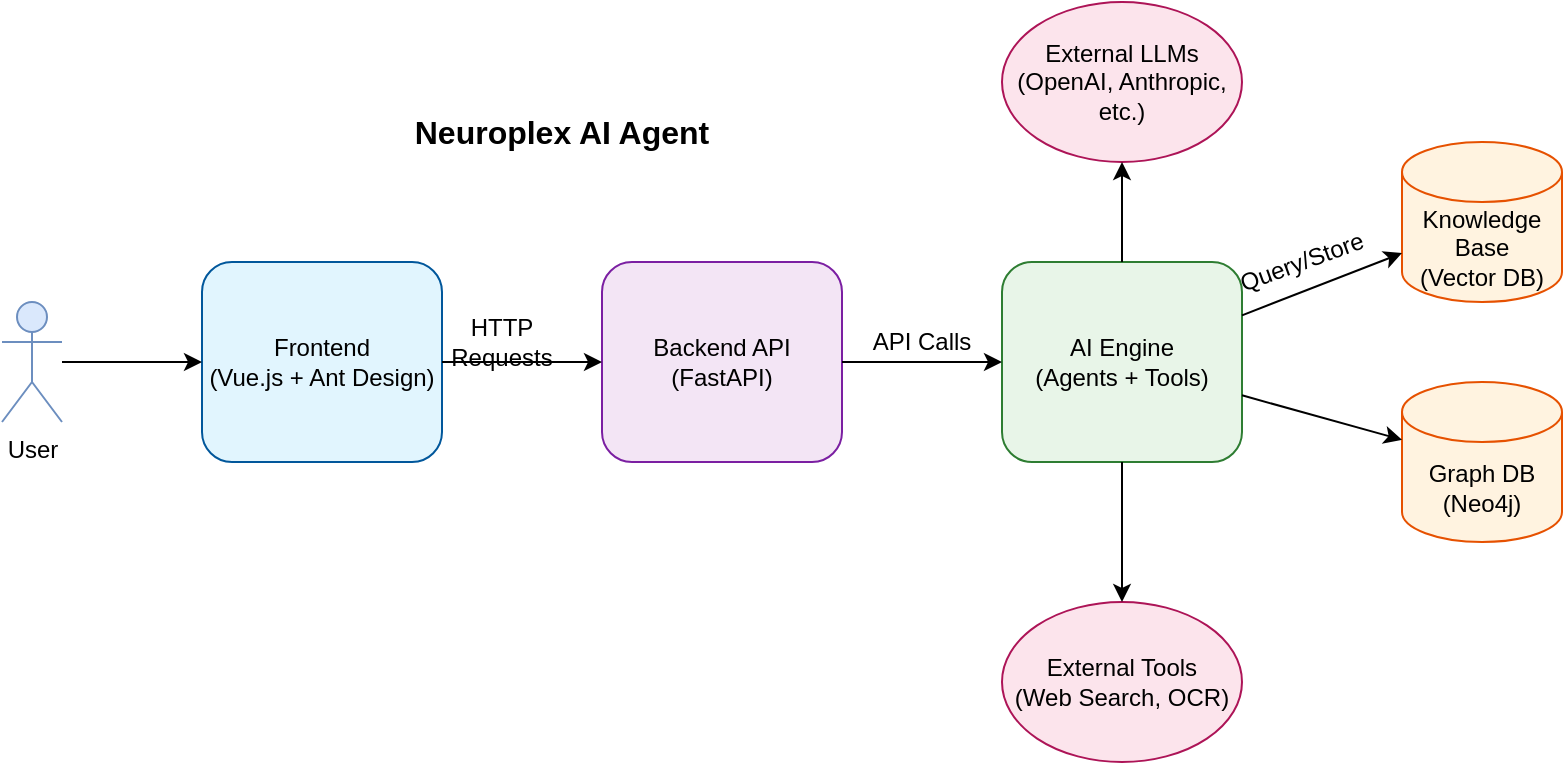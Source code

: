 <mxfile version="27.1.1" pages="5">
  <diagram id="DcfwtW-upOSc6SLBceu_" name="Overview">
    <mxGraphModel dx="1209" dy="642" grid="1" gridSize="10" guides="1" tooltips="1" connect="1" arrows="1" fold="1" page="1" pageScale="1" pageWidth="850" pageHeight="1100" math="0" shadow="0">
      <root>
        <mxCell id="0" />
        <mxCell id="1" parent="0" />
        <mxCell id="K-jX9qIwqmlCw3VgVXeH-1" value="User" style="shape=umlActor;verticalLabelPosition=bottom;verticalAlign=top;html=1;outlineConnect=0;fillColor=#dae8fc;strokeColor=#6c8ebf;" vertex="1" parent="1">
          <mxGeometry x="50" y="200" width="30" height="60" as="geometry" />
        </mxCell>
        <mxCell id="K-jX9qIwqmlCw3VgVXeH-2" value="Frontend&#xa;(Vue.js + Ant Design)" style="rounded=1;whiteSpace=wrap;html=1;fillColor=#e1f5fe;strokeColor=#01579b;" vertex="1" parent="1">
          <mxGeometry x="150" y="180" width="120" height="100" as="geometry" />
        </mxCell>
        <mxCell id="K-jX9qIwqmlCw3VgVXeH-3" value="Backend API&#xa;(FastAPI)" style="rounded=1;whiteSpace=wrap;html=1;fillColor=#f3e5f5;strokeColor=#7b1fa2;" vertex="1" parent="1">
          <mxGeometry x="350" y="180" width="120" height="100" as="geometry" />
        </mxCell>
        <mxCell id="K-jX9qIwqmlCw3VgVXeH-4" value="AI Engine&#xa;(Agents + Tools)" style="rounded=1;whiteSpace=wrap;html=1;fillColor=#e8f5e8;strokeColor=#2e7d32;" vertex="1" parent="1">
          <mxGeometry x="550" y="180" width="120" height="100" as="geometry" />
        </mxCell>
        <mxCell id="K-jX9qIwqmlCw3VgVXeH-5" value="Knowledge Base&#xa;(Vector DB)" style="shape=cylinder3;whiteSpace=wrap;html=1;boundedLbl=1;backgroundOutline=1;size=15;fillColor=#fff3e0;strokeColor=#e65100;" vertex="1" parent="1">
          <mxGeometry x="750" y="120" width="80" height="80" as="geometry" />
        </mxCell>
        <mxCell id="K-jX9qIwqmlCw3VgVXeH-6" value="Graph DB&#xa;(Neo4j)" style="shape=cylinder3;whiteSpace=wrap;html=1;boundedLbl=1;backgroundOutline=1;size=15;fillColor=#fff3e0;strokeColor=#e65100;" vertex="1" parent="1">
          <mxGeometry x="750" y="240" width="80" height="80" as="geometry" />
        </mxCell>
        <mxCell id="K-jX9qIwqmlCw3VgVXeH-7" value="External LLMs&#xa;(OpenAI, Anthropic, etc.)" style="ellipse;whiteSpace=wrap;html=1;fillColor=#fce4ec;strokeColor=#ad1457;" vertex="1" parent="1">
          <mxGeometry x="550" y="50" width="120" height="80" as="geometry" />
        </mxCell>
        <mxCell id="K-jX9qIwqmlCw3VgVXeH-8" value="External Tools&#xa;(Web Search, OCR)" style="ellipse;whiteSpace=wrap;html=1;fillColor=#fce4ec;strokeColor=#ad1457;" vertex="1" parent="1">
          <mxGeometry x="550" y="350" width="120" height="80" as="geometry" />
        </mxCell>
        <mxCell id="K-jX9qIwqmlCw3VgVXeH-9" edge="1" parent="1" source="K-jX9qIwqmlCw3VgVXeH-1" target="K-jX9qIwqmlCw3VgVXeH-2">
          <mxGeometry relative="1" as="geometry" />
        </mxCell>
        <mxCell id="K-jX9qIwqmlCw3VgVXeH-10" edge="1" parent="1" source="K-jX9qIwqmlCw3VgVXeH-2" target="K-jX9qIwqmlCw3VgVXeH-3">
          <mxGeometry relative="1" as="geometry" />
        </mxCell>
        <mxCell id="K-jX9qIwqmlCw3VgVXeH-11" edge="1" parent="1" source="K-jX9qIwqmlCw3VgVXeH-3" target="K-jX9qIwqmlCw3VgVXeH-4">
          <mxGeometry relative="1" as="geometry" />
        </mxCell>
        <mxCell id="K-jX9qIwqmlCw3VgVXeH-12" edge="1" parent="1" source="K-jX9qIwqmlCw3VgVXeH-4" target="K-jX9qIwqmlCw3VgVXeH-5">
          <mxGeometry relative="1" as="geometry" />
        </mxCell>
        <mxCell id="K-jX9qIwqmlCw3VgVXeH-13" edge="1" parent="1" source="K-jX9qIwqmlCw3VgVXeH-4" target="K-jX9qIwqmlCw3VgVXeH-6">
          <mxGeometry relative="1" as="geometry" />
        </mxCell>
        <mxCell id="K-jX9qIwqmlCw3VgVXeH-14" edge="1" parent="1" source="K-jX9qIwqmlCw3VgVXeH-4" target="K-jX9qIwqmlCw3VgVXeH-7">
          <mxGeometry relative="1" as="geometry" />
        </mxCell>
        <mxCell id="K-jX9qIwqmlCw3VgVXeH-15" edge="1" parent="1" source="K-jX9qIwqmlCw3VgVXeH-4" target="K-jX9qIwqmlCw3VgVXeH-8">
          <mxGeometry relative="1" as="geometry" />
        </mxCell>
        <mxCell id="K-jX9qIwqmlCw3VgVXeH-16" value="HTTP Requests" style="text;html=1;strokeColor=none;fillColor=none;align=center;verticalAlign=middle;whiteSpace=wrap;rounded=0;" vertex="1" parent="1">
          <mxGeometry x="260" y="210" width="80" height="20" as="geometry" />
        </mxCell>
        <mxCell id="K-jX9qIwqmlCw3VgVXeH-17" value="API Calls" style="text;html=1;strokeColor=none;fillColor=none;align=center;verticalAlign=middle;whiteSpace=wrap;rounded=0;" vertex="1" parent="1">
          <mxGeometry x="480" y="210" width="60" height="20" as="geometry" />
        </mxCell>
        <mxCell id="K-jX9qIwqmlCw3VgVXeH-18" value="Query/Store" style="text;html=1;strokeColor=none;fillColor=none;align=center;verticalAlign=middle;whiteSpace=wrap;rounded=0;rotation=-20;" vertex="1" parent="1">
          <mxGeometry x="670" y="170" width="60" height="20" as="geometry" />
        </mxCell>
        <mxCell id="K-jX9qIwqmlCw3VgVXeH-19" value="Neuroplex AI Agent" style="text;html=1;strokeColor=none;fillColor=none;align=center;verticalAlign=middle;whiteSpace=wrap;rounded=0;fontSize=16;fontStyle=1" vertex="1" parent="1">
          <mxGeometry x="180" y="100" width="300" height="30" as="geometry" />
        </mxCell>
      </root>
    </mxGraphModel>
  </diagram>
  <diagram id="UdpmxKGOnO60JPVIAIYk" name="Ai Engine">
    <mxGraphModel dx="1048" dy="556" grid="1" gridSize="10" guides="1" tooltips="1" connect="1" arrows="1" fold="1" page="1" pageScale="1" pageWidth="850" pageHeight="1100" math="0" shadow="0">
      <root>
        <mxCell id="0" />
        <mxCell id="1" parent="0" />
        <mxCell id="QAwHWp1h3zGy6XcgfN6v-1" value="Neuroplex AI Engine Architecture" style="text;html=1;strokeColor=none;fillColor=none;align=center;verticalAlign=middle;whiteSpace=wrap;rounded=0;fontSize=16;fontStyle=1" vertex="1" parent="1">
          <mxGeometry x="450" y="20" width="300" height="30" as="geometry" />
        </mxCell>
        <mxCell id="QAwHWp1h3zGy6XcgfN6v-2" value="AI Engine Core" style="rounded=1;whiteSpace=wrap;html=1;fillColor=#e8f5e8;strokeColor=#2e7d32;fontStyle=1" vertex="1" parent="1">
          <mxGeometry x="340" y="80" width="120" height="60" as="geometry" />
        </mxCell>
        <mxCell id="QAwHWp1h3zGy6XcgfN6v-3" value="Agent Config" style="rounded=1;whiteSpace=wrap;html=1;fillColor=#e1f5fe;strokeColor=#01579b;" vertex="1" parent="1">
          <mxGeometry x="350" y="160" width="100" height="50" as="geometry" />
        </mxCell>
        <mxCell id="QAwHWp1h3zGy6XcgfN6v-5" value="Retriever" style="rounded=1;whiteSpace=wrap;html=1;fillColor=#fff3e0;strokeColor=#e65100;" vertex="1" parent="1">
          <mxGeometry x="50" y="260" width="100" height="50" as="geometry" />
        </mxCell>
        <mxCell id="QAwHWp1h3zGy6XcgfN6v-6" value="Operators" style="rounded=1;whiteSpace=wrap;html=1;fillColor=#fff3e0;strokeColor=#e65100;" vertex="1" parent="1">
          <mxGeometry x="200" y="260" width="100" height="50" as="geometry" />
        </mxCell>
        <mxCell id="QAwHWp1h3zGy6XcgfN6v-7" value="Indexing" style="rounded=1;whiteSpace=wrap;html=1;fillColor=#fff3e0;strokeColor=#e65100;" vertex="1" parent="1">
          <mxGeometry x="500" y="190" width="100" height="50" as="geometry" />
        </mxCell>
        <mxCell id="QAwHWp1h3zGy6XcgfN6v-8" value="History Manager" style="rounded=1;whiteSpace=wrap;html=1;fillColor=#fff3e0;strokeColor=#e65100;" vertex="1" parent="1">
          <mxGeometry x="500" y="260" width="100" height="50" as="geometry" />
        </mxCell>
        <mxCell id="QAwHWp1h3zGy6XcgfN6v-9" value="Agent Manager" style="rounded=1;whiteSpace=wrap;html=1;fillColor=#e8f5e8;strokeColor=#2e7d32;fontStyle=1" vertex="1" parent="1">
          <mxGeometry x="350" y="360" width="120" height="50" as="geometry" />
        </mxCell>
        <mxCell id="QAwHWp1h3zGy6XcgfN6v-10" value="Chatbot Agent" style="rounded=1;whiteSpace=wrap;html=1;fillColor=#f1f8e9;strokeColor=#33691e;" vertex="1" parent="1">
          <mxGeometry x="180" y="470" width="100" height="50" as="geometry" />
        </mxCell>
        <mxCell id="QAwHWp1h3zGy6XcgfN6v-11" value="ReAct Agent" style="rounded=1;whiteSpace=wrap;html=1;fillColor=#f1f8e9;strokeColor=#33691e;" vertex="1" parent="1">
          <mxGeometry x="330" y="460" width="100" height="50" as="geometry" />
        </mxCell>
        <mxCell id="QAwHWp1h3zGy6XcgfN6v-12" value="Custom Agents" style="rounded=1;whiteSpace=wrap;html=1;fillColor=#f1f8e9;strokeColor=#33691e;" vertex="1" parent="1">
          <mxGeometry x="440" y="460" width="100" height="50" as="geometry" />
        </mxCell>
        <mxCell id="QAwHWp1h3zGy6XcgfN6v-13" value="Tools Factory" style="rounded=1;whiteSpace=wrap;html=1;fillColor=#fce4ec;strokeColor=#ad1457;" vertex="1" parent="1">
          <mxGeometry x="550" y="350" width="100" height="50" as="geometry" />
        </mxCell>
        <mxCell id="QAwHWp1h3zGy6XcgfN6v-14" value="Web Search&#xa;Tool" style="rounded=1;whiteSpace=wrap;html=1;fillColor=#e8eaf6;strokeColor=#3f51b5;" vertex="1" parent="1">
          <mxGeometry x="560" y="460" width="80" height="50" as="geometry" />
        </mxCell>
        <mxCell id="QAwHWp1h3zGy6XcgfN6v-15" value="OCR Tool" style="rounded=1;whiteSpace=wrap;html=1;fillColor=#e8eaf6;strokeColor=#3f51b5;" vertex="1" parent="1">
          <mxGeometry x="660" y="460" width="80" height="50" as="geometry" />
        </mxCell>
        <mxCell id="QAwHWp1h3zGy6XcgfN6v-16" value="Document&#xa;Tool" style="rounded=1;whiteSpace=wrap;html=1;fillColor=#e8eaf6;strokeColor=#3f51b5;" vertex="1" parent="1">
          <mxGeometry x="680" y="380" width="80" height="50" as="geometry" />
        </mxCell>
        <mxCell id="QAwHWp1h3zGy6XcgfN6v-21" value="LLM Services:&lt;br&gt;• OpenAI GPT-4&lt;br&gt;• Anthropic Claude&lt;br&gt;•Ollama Local&lt;div&gt;&lt;br/&gt;&lt;/div&gt;" style="rounded=1;whiteSpace=wrap;html=1;fillColor=#fce4ec;strokeColor=#ad1457;align=left;" vertex="1" parent="1">
          <mxGeometry x="250" y="550" width="120" height="80" as="geometry" />
        </mxCell>
        <mxCell id="QAwHWp1h3zGy6XcgfN6v-23" value="Vector Database&#xa;(Milvus)" style="shape=cylinder3;whiteSpace=wrap;html=1;boundedLbl=1;backgroundOutline=1;size=15;fillColor=#e3f2fd;strokeColor=#1976d2;" vertex="1" parent="1">
          <mxGeometry x="10" y="380" width="80" height="80" as="geometry" />
        </mxCell>
        <mxCell id="QAwHWp1h3zGy6XcgfN6v-24" value="&lt;br&gt;Graph DB&lt;br&gt;(Neo4j)" style="shape=cylinder3;whiteSpace=wrap;html=1;boundedLbl=1;backgroundOutline=1;size=15;fillColor=#e3f2fd;strokeColor=#1976d2;" vertex="1" parent="1">
          <mxGeometry x="110" y="380" width="80" height="80" as="geometry" />
        </mxCell>
        <mxCell id="QAwHWp1h3zGy6XcgfN6v-25" value="Agent Registry:&#xa;• chatbot&#xa;• react&#xa;• custom agents" style="rounded=1;whiteSpace=wrap;html=1;fillColor=#f1f8e9;strokeColor=#33691e;align=left;" vertex="1" parent="1">
          <mxGeometry x="200" y="335" width="120" height="80" as="geometry" />
        </mxCell>
        <mxCell id="QAwHWp1h3zGy6XcgfN6v-26" value="Available Tools:&#xa;• Tavily Web Search&#xa;• EasyOCR/PaddleOCR&#xa;• PDF Processing&#xa;• Text Chunking&#xa;• Document Analysis" style="rounded=1;whiteSpace=wrap;html=1;fillColor=#e8eaf6;strokeColor=#3f51b5;align=left;" vertex="1" parent="1">
          <mxGeometry x="640" y="180" width="150" height="120" as="geometry" />
        </mxCell>
        <mxCell id="QAwHWp1h3zGy6XcgfN6v-27" edge="1" parent="1" source="QAwHWp1h3zGy6XcgfN6v-2" target="QAwHWp1h3zGy6XcgfN6v-3">
          <mxGeometry relative="1" as="geometry" />
        </mxCell>
        <mxCell id="QAwHWp1h3zGy6XcgfN6v-29" edge="1" parent="1" source="QAwHWp1h3zGy6XcgfN6v-3" target="QAwHWp1h3zGy6XcgfN6v-5">
          <mxGeometry relative="1" as="geometry" />
        </mxCell>
        <mxCell id="QAwHWp1h3zGy6XcgfN6v-30" edge="1" parent="1" source="QAwHWp1h3zGy6XcgfN6v-3" target="QAwHWp1h3zGy6XcgfN6v-9">
          <mxGeometry relative="1" as="geometry" />
        </mxCell>
        <mxCell id="QAwHWp1h3zGy6XcgfN6v-31" edge="1" parent="1" source="QAwHWp1h3zGy6XcgfN6v-9" target="QAwHWp1h3zGy6XcgfN6v-10">
          <mxGeometry relative="1" as="geometry" />
        </mxCell>
        <mxCell id="QAwHWp1h3zGy6XcgfN6v-32" edge="1" parent="1" source="QAwHWp1h3zGy6XcgfN6v-9" target="QAwHWp1h3zGy6XcgfN6v-11">
          <mxGeometry relative="1" as="geometry" />
        </mxCell>
        <mxCell id="QAwHWp1h3zGy6XcgfN6v-33" edge="1" parent="1" source="QAwHWp1h3zGy6XcgfN6v-9" target="QAwHWp1h3zGy6XcgfN6v-12">
          <mxGeometry relative="1" as="geometry" />
        </mxCell>
        <mxCell id="QAwHWp1h3zGy6XcgfN6v-34" edge="1" parent="1" source="QAwHWp1h3zGy6XcgfN6v-13" target="QAwHWp1h3zGy6XcgfN6v-14">
          <mxGeometry relative="1" as="geometry" />
        </mxCell>
        <mxCell id="QAwHWp1h3zGy6XcgfN6v-35" edge="1" parent="1" source="QAwHWp1h3zGy6XcgfN6v-13" target="QAwHWp1h3zGy6XcgfN6v-15">
          <mxGeometry relative="1" as="geometry" />
        </mxCell>
        <mxCell id="QAwHWp1h3zGy6XcgfN6v-36" edge="1" parent="1" source="QAwHWp1h3zGy6XcgfN6v-13" target="QAwHWp1h3zGy6XcgfN6v-16">
          <mxGeometry relative="1" as="geometry" />
        </mxCell>
        <mxCell id="QAwHWp1h3zGy6XcgfN6v-37" style="entryX=0.5;entryY=0;entryDx=0;entryDy=0;entryPerimeter=0;" edge="1" parent="1" source="QAwHWp1h3zGy6XcgfN6v-5" target="QAwHWp1h3zGy6XcgfN6v-23">
          <mxGeometry relative="1" as="geometry">
            <mxPoint x="237.5" y="560.0" as="targetPoint" />
          </mxGeometry>
        </mxCell>
        <mxCell id="QAwHWp1h3zGy6XcgfN6v-38" style="entryX=0.436;entryY=-0.002;entryDx=0;entryDy=0;entryPerimeter=0;" edge="1" parent="1" source="QAwHWp1h3zGy6XcgfN6v-5" target="QAwHWp1h3zGy6XcgfN6v-24">
          <mxGeometry relative="1" as="geometry">
            <mxPoint x="375" y="560" as="targetPoint" />
          </mxGeometry>
        </mxCell>
        <mxCell id="QAwHWp1h3zGy6XcgfN6v-40" edge="1" parent="1" source="QAwHWp1h3zGy6XcgfN6v-11" target="QAwHWp1h3zGy6XcgfN6v-21">
          <mxGeometry relative="1" as="geometry" />
        </mxCell>
        <mxCell id="QAwHWp1h3zGy6XcgfN6v-41" edge="1" parent="1" source="QAwHWp1h3zGy6XcgfN6v-10" target="QAwHWp1h3zGy6XcgfN6v-21">
          <mxGeometry relative="1" as="geometry" />
        </mxCell>
        <mxCell id="QAwHWp1h3zGy6XcgfN6v-45" edge="1" parent="1" source="QAwHWp1h3zGy6XcgfN6v-25" target="QAwHWp1h3zGy6XcgfN6v-9">
          <mxGeometry relative="1" as="geometry" />
        </mxCell>
        <mxCell id="QAwHWp1h3zGy6XcgfN6v-46" edge="1" parent="1" source="QAwHWp1h3zGy6XcgfN6v-13" target="QAwHWp1h3zGy6XcgfN6v-26">
          <mxGeometry relative="1" as="geometry" />
        </mxCell>
        <mxCell id="QAwHWp1h3zGy6XcgfN6v-47" value="Environment:&#xa;• .env configuration&#xa;• API keys management&#xa;• Model endpoints&#xa;• Database connections" style="rounded=1;whiteSpace=wrap;html=1;fillColor=#e8f5e8;strokeColor=#2e7d32;align=left;" vertex="1" parent="1">
          <mxGeometry x="130" y="110" width="150" height="100" as="geometry" />
        </mxCell>
      </root>
    </mxGraphModel>
  </diagram>
  <diagram id="9vHYZN-C2-4FlX2nDbBl" name="Backend">
    <mxGraphModel dx="1209" dy="642" grid="1" gridSize="10" guides="1" tooltips="1" connect="1" arrows="1" fold="1" page="1" pageScale="1" pageWidth="850" pageHeight="1100" math="0" shadow="0">
      <root>
        <mxCell id="0" />
        <mxCell id="1" parent="0" />
        <mxCell id="xOLB186O3En53_xabynB-1" value="Backend Architecture" style="text;html=1;strokeColor=none;fillColor=none;align=center;verticalAlign=middle;whiteSpace=wrap;rounded=0;fontSize=16;fontStyle=1" vertex="1" parent="1">
          <mxGeometry x="400" y="20" width="350" height="30" as="geometry" />
        </mxCell>
        <mxCell id="xOLB186O3En53_xabynB-2" value="FastAPI App&#xa;(main.py)" style="rounded=1;whiteSpace=wrap;html=1;fillColor=#f3e5f5;strokeColor=#7b1fa2;fontStyle=1" vertex="1" parent="1">
          <mxGeometry x="500" y="70" width="120" height="60" as="geometry" />
        </mxCell>
        <mxCell id="xOLB186O3En53_xabynB-3" value="CORS Middleware" style="rounded=1;whiteSpace=wrap;html=1;fillColor=#e8eaf6;strokeColor=#3f51b5;" vertex="1" parent="1">
          <mxGeometry x="500" y="160" width="120" height="40" as="geometry" />
        </mxCell>
        <mxCell id="xOLB186O3En53_xabynB-4" value="Router Manager" style="rounded=1;whiteSpace=wrap;html=1;fillColor=#e1f5fe;strokeColor=#01579b;" vertex="1" parent="1">
          <mxGeometry x="500" y="230" width="120" height="40" as="geometry" />
        </mxCell>
        <mxCell id="xOLB186O3En53_xabynB-5" value="Base Router&#xa;(/base)" style="rounded=1;whiteSpace=wrap;html=1;fillColor=#e8f5e8;strokeColor=#2e7d32;" vertex="1" parent="1">
          <mxGeometry x="340" y="230" width="100" height="60" as="geometry" />
        </mxCell>
        <mxCell id="xOLB186O3En53_xabynB-6" value="Chat Router&#xa;(/chat)" style="rounded=1;whiteSpace=wrap;html=1;fillColor=#e8f5e8;strokeColor=#2e7d32;" vertex="1" parent="1">
          <mxGeometry x="200" y="350" width="100" height="60" as="geometry" />
        </mxCell>
        <mxCell id="xOLB186O3En53_xabynB-7" value="Data Router&#xa;(/data)" style="rounded=1;whiteSpace=wrap;html=1;fillColor=#e8f5e8;strokeColor=#2e7d32;" vertex="1" parent="1">
          <mxGeometry x="350" y="350" width="100" height="60" as="geometry" />
        </mxCell>
        <mxCell id="xOLB186O3En53_xabynB-8" value="Tool Router&#xa;(/tool)" style="rounded=1;whiteSpace=wrap;html=1;fillColor=#e8f5e8;strokeColor=#2e7d32;" vertex="1" parent="1">
          <mxGeometry x="520" y="345" width="100" height="60" as="geometry" />
        </mxCell>
        <mxCell id="xOLB186O3En53_xabynB-9" value="Admin Router&#xa;(/admin)" style="rounded=1;whiteSpace=wrap;html=1;fillColor=#e8f5e8;strokeColor=#2e7d32;" vertex="1" parent="1">
          <mxGeometry x="630" y="300" width="100" height="60" as="geometry" />
        </mxCell>
        <mxCell id="xOLB186O3En53_xabynB-10" value="Chat Endpoints:&#xa;• POST / (main chat)&#xa;• POST /call&#xa;• GET /agent&#xa;• POST /agent/{name}&#xa;• GET /models&#xa;• POST /models/update&#xa;• GET /tools" style="rounded=1;whiteSpace=wrap;html=1;fillColor=#fff3e0;strokeColor=#e65100;align=left;" vertex="1" parent="1">
          <mxGeometry x="175" y="450" width="150" height="140" as="geometry" />
        </mxCell>
        <mxCell id="xOLB186O3En53_xabynB-11" value="Data Endpoints:&#xa;• File upload&#xa;• Database operations&#xa;• Knowledge base mgmt&#xa;• Document processing&#xa;• Vector operations" style="rounded=1;whiteSpace=wrap;html=1;fillColor=#fff3e0;strokeColor=#e65100;align=left;" vertex="1" parent="1">
          <mxGeometry x="350" y="450" width="150" height="120" as="geometry" />
        </mxCell>
        <mxCell id="xOLB186O3En53_xabynB-12" value="Tool Endpoints:&#xa;• Text chunking&#xa;• PDF to text&#xa;• OCR processing&#xa;• Web search&#xa;• Document analysis" style="rounded=1;whiteSpace=wrap;html=1;fillColor=#fff3e0;strokeColor=#e65100;align=left;" vertex="1" parent="1">
          <mxGeometry x="510" y="450" width="150" height="120" as="geometry" />
        </mxCell>
        <mxCell id="xOLB186O3En53_xabynB-13" value="Admin Endpoints:&#xa;• System config&#xa;• User management&#xa;• Performance metrics&#xa;• Logging control" style="rounded=1;whiteSpace=wrap;html=1;fillColor=#fff3e0;strokeColor=#e65100;align=left;" vertex="1" parent="1">
          <mxGeometry x="680" y="410" width="150" height="100" as="geometry" />
        </mxCell>
        <mxCell id="xOLB186O3En53_xabynB-14" value="Database Manager" style="rounded=1;whiteSpace=wrap;html=1;fillColor=#fce4ec;strokeColor=#ad1457;" vertex="1" parent="1">
          <mxGeometry x="670" y="200" width="120" height="60" as="geometry" />
        </mxCell>
        <mxCell id="xOLB186O3En53_xabynB-15" value="Data Models&#xa;and Schemas" style="rounded=1;whiteSpace=wrap;html=1;fillColor=#f1f8e9;strokeColor=#33691e;" vertex="1" parent="1">
          <mxGeometry x="660" y="120" width="120" height="60" as="geometry" />
        </mxCell>
        <mxCell id="xOLB186O3En53_xabynB-16" value="AI Engine&#xa;Integration" style="ellipse;whiteSpace=wrap;html=1;fillColor=#e8f5e8;strokeColor=#2e7d32;" vertex="1" parent="1">
          <mxGeometry x="200" y="260" width="100" height="60" as="geometry" />
        </mxCell>
        <mxCell id="xOLB186O3En53_xabynB-18" value="Streaming&#xa;Response" style="rounded=1;whiteSpace=wrap;html=1;fillColor=#e3f2fd;strokeColor=#1976d2;" vertex="1" parent="1">
          <mxGeometry x="60" y="355" width="100" height="50" as="geometry" />
        </mxCell>
        <mxCell id="xOLB186O3En53_xabynB-20" edge="1" parent="1" source="xOLB186O3En53_xabynB-2" target="xOLB186O3En53_xabynB-3">
          <mxGeometry relative="1" as="geometry" />
        </mxCell>
        <mxCell id="xOLB186O3En53_xabynB-21" edge="1" parent="1" source="xOLB186O3En53_xabynB-3" target="xOLB186O3En53_xabynB-4">
          <mxGeometry relative="1" as="geometry" />
        </mxCell>
        <mxCell id="xOLB186O3En53_xabynB-22" edge="1" parent="1" source="xOLB186O3En53_xabynB-4" target="xOLB186O3En53_xabynB-5">
          <mxGeometry relative="1" as="geometry" />
        </mxCell>
        <mxCell id="xOLB186O3En53_xabynB-23" edge="1" parent="1" source="xOLB186O3En53_xabynB-4" target="xOLB186O3En53_xabynB-6">
          <mxGeometry relative="1" as="geometry" />
        </mxCell>
        <mxCell id="xOLB186O3En53_xabynB-24" edge="1" parent="1" source="xOLB186O3En53_xabynB-4" target="xOLB186O3En53_xabynB-7">
          <mxGeometry relative="1" as="geometry" />
        </mxCell>
        <mxCell id="xOLB186O3En53_xabynB-25" edge="1" parent="1" source="xOLB186O3En53_xabynB-4" target="xOLB186O3En53_xabynB-8">
          <mxGeometry relative="1" as="geometry" />
        </mxCell>
        <mxCell id="xOLB186O3En53_xabynB-26" edge="1" parent="1" source="xOLB186O3En53_xabynB-4" target="xOLB186O3En53_xabynB-9">
          <mxGeometry relative="1" as="geometry" />
        </mxCell>
        <mxCell id="xOLB186O3En53_xabynB-27" edge="1" parent="1" source="xOLB186O3En53_xabynB-6" target="xOLB186O3En53_xabynB-10">
          <mxGeometry relative="1" as="geometry" />
        </mxCell>
        <mxCell id="xOLB186O3En53_xabynB-28" edge="1" parent="1" source="xOLB186O3En53_xabynB-7" target="xOLB186O3En53_xabynB-11">
          <mxGeometry relative="1" as="geometry" />
        </mxCell>
        <mxCell id="xOLB186O3En53_xabynB-29" edge="1" parent="1" source="xOLB186O3En53_xabynB-8" target="xOLB186O3En53_xabynB-12">
          <mxGeometry relative="1" as="geometry" />
        </mxCell>
        <mxCell id="xOLB186O3En53_xabynB-30" edge="1" parent="1" source="xOLB186O3En53_xabynB-9" target="xOLB186O3En53_xabynB-13">
          <mxGeometry relative="1" as="geometry" />
        </mxCell>
        <mxCell id="xOLB186O3En53_xabynB-31" edge="1" parent="1" source="xOLB186O3En53_xabynB-6" target="xOLB186O3En53_xabynB-16">
          <mxGeometry relative="1" as="geometry" />
        </mxCell>
        <mxCell id="xOLB186O3En53_xabynB-32" edge="1" parent="1" source="xOLB186O3En53_xabynB-14" target="xOLB186O3En53_xabynB-15">
          <mxGeometry relative="1" as="geometry" />
        </mxCell>
        <mxCell id="xOLB186O3En53_xabynB-33" edge="1" parent="1" source="xOLB186O3En53_xabynB-6" target="xOLB186O3En53_xabynB-18">
          <mxGeometry relative="1" as="geometry" />
        </mxCell>
        <mxCell id="xOLB186O3En53_xabynB-34" edge="1" parent="1" source="xOLB186O3En53_xabynB-2" target="xOLB186O3En53_xabynB-15">
          <mxGeometry relative="1" as="geometry" />
        </mxCell>
      </root>
    </mxGraphModel>
  </diagram>
  <diagram id="OgOm6v7ZwsZZLwXSjxyo" name="Frontend">
    <mxGraphModel dx="786" dy="417" grid="1" gridSize="10" guides="1" tooltips="1" connect="1" arrows="1" fold="1" page="1" pageScale="1" pageWidth="850" pageHeight="1100" math="0" shadow="0">
      <root>
        <mxCell id="0" />
        <mxCell id="1" parent="0" />
        <mxCell id="C_zdUGiEfO1_aIJ9xxVH-2" value="Frontend Architecture" style="text;html=1;strokeColor=none;fillColor=none;align=center;verticalAlign=middle;whiteSpace=wrap;rounded=0;fontSize=16;fontStyle=1" parent="1" vertex="1">
          <mxGeometry x="250" y="20" width="350" height="30" as="geometry" />
        </mxCell>
        <mxCell id="C_zdUGiEfO1_aIJ9xxVH-3" value="App.vue" style="rounded=1;whiteSpace=wrap;html=1;fillColor=#e1f5fe;strokeColor=#01579b;fontStyle=1" parent="1" vertex="1">
          <mxGeometry x="325" y="70" width="100" height="50" as="geometry" />
        </mxCell>
        <mxCell id="C_zdUGiEfO1_aIJ9xxVH-4" value="Vue Router" style="rounded=1;whiteSpace=wrap;html=1;fillColor=#f3e5f5;strokeColor=#7b1fa2;" parent="1" vertex="1">
          <mxGeometry x="325" y="150" width="100" height="50" as="geometry" />
        </mxCell>
        <mxCell id="C_zdUGiEfO1_aIJ9xxVH-5" value="Pinia Store" style="rounded=1;whiteSpace=wrap;html=1;fillColor=#fce4ec;strokeColor=#ad1457;" parent="1" vertex="1">
          <mxGeometry x="470" y="70" width="100" height="50" as="geometry" />
        </mxCell>
        <mxCell id="w16F2bMiwvIa8aGQTM7E-11" style="edgeStyle=orthogonalEdgeStyle;rounded=0;orthogonalLoop=1;jettySize=auto;html=1;entryX=0;entryY=0.5;entryDx=0;entryDy=0;" parent="1" source="C_zdUGiEfO1_aIJ9xxVH-6" target="w16F2bMiwvIa8aGQTM7E-4" edge="1">
          <mxGeometry relative="1" as="geometry" />
        </mxCell>
        <mxCell id="C_zdUGiEfO1_aIJ9xxVH-6" value="AppLayout" style="rounded=1;whiteSpace=wrap;html=1;fillColor=#e8f5e8;strokeColor=#2e7d32;" parent="1" vertex="1">
          <mxGeometry x="325" y="240" width="100" height="50" as="geometry" />
        </mxCell>
        <mxCell id="C_zdUGiEfO1_aIJ9xxVH-7" value="BlankLayout" style="rounded=1;whiteSpace=wrap;html=1;fillColor=#e8f5e8;strokeColor=#2e7d32;" parent="1" vertex="1">
          <mxGeometry x="480" y="150" width="100" height="50" as="geometry" />
        </mxCell>
        <mxCell id="C_zdUGiEfO1_aIJ9xxVH-8" value="HomeView" style="rounded=1;whiteSpace=wrap;html=1;fillColor=#fff3e0;strokeColor=#e65100;" parent="1" vertex="1">
          <mxGeometry x="610" y="150" width="100" height="40" as="geometry" />
        </mxCell>
        <mxCell id="C_zdUGiEfO1_aIJ9xxVH-9" value="ChatView" style="rounded=1;whiteSpace=wrap;html=1;fillColor=#fff3e0;strokeColor=#e65100;" parent="1" vertex="1">
          <mxGeometry x="140" y="250" width="100" height="40" as="geometry" />
        </mxCell>
        <mxCell id="C_zdUGiEfO1_aIJ9xxVH-10" value="GraphView" style="rounded=1;whiteSpace=wrap;html=1;fillColor=#fff3e0;strokeColor=#e65100;" parent="1" vertex="1">
          <mxGeometry x="190" y="350" width="100" height="40" as="geometry" />
        </mxCell>
        <mxCell id="C_zdUGiEfO1_aIJ9xxVH-11" value="DatabaseView" style="rounded=1;whiteSpace=wrap;html=1;fillColor=#fff3e0;strokeColor=#e65100;" parent="1" vertex="1">
          <mxGeometry x="325" y="350" width="100" height="40" as="geometry" />
        </mxCell>
        <mxCell id="C_zdUGiEfO1_aIJ9xxVH-12" value="SettingView" style="rounded=1;whiteSpace=wrap;html=1;fillColor=#fff3e0;strokeColor=#e65100;" parent="1" vertex="1">
          <mxGeometry x="440" y="350" width="100" height="40" as="geometry" />
        </mxCell>
        <mxCell id="C_zdUGiEfO1_aIJ9xxVH-22" parent="1" source="C_zdUGiEfO1_aIJ9xxVH-3" target="C_zdUGiEfO1_aIJ9xxVH-4" edge="1">
          <mxGeometry relative="1" as="geometry" />
        </mxCell>
        <mxCell id="C_zdUGiEfO1_aIJ9xxVH-23" parent="1" source="C_zdUGiEfO1_aIJ9xxVH-3" target="C_zdUGiEfO1_aIJ9xxVH-5" edge="1">
          <mxGeometry relative="1" as="geometry" />
        </mxCell>
        <mxCell id="C_zdUGiEfO1_aIJ9xxVH-24" parent="1" source="C_zdUGiEfO1_aIJ9xxVH-4" target="C_zdUGiEfO1_aIJ9xxVH-6" edge="1">
          <mxGeometry relative="1" as="geometry" />
        </mxCell>
        <mxCell id="C_zdUGiEfO1_aIJ9xxVH-25" parent="1" source="C_zdUGiEfO1_aIJ9xxVH-4" target="C_zdUGiEfO1_aIJ9xxVH-7" edge="1">
          <mxGeometry relative="1" as="geometry" />
        </mxCell>
        <mxCell id="C_zdUGiEfO1_aIJ9xxVH-26" parent="1" source="C_zdUGiEfO1_aIJ9xxVH-6" target="C_zdUGiEfO1_aIJ9xxVH-9" edge="1">
          <mxGeometry relative="1" as="geometry" />
        </mxCell>
        <mxCell id="C_zdUGiEfO1_aIJ9xxVH-27" parent="1" source="C_zdUGiEfO1_aIJ9xxVH-6" target="C_zdUGiEfO1_aIJ9xxVH-10" edge="1">
          <mxGeometry relative="1" as="geometry" />
        </mxCell>
        <mxCell id="C_zdUGiEfO1_aIJ9xxVH-28" parent="1" source="C_zdUGiEfO1_aIJ9xxVH-6" target="C_zdUGiEfO1_aIJ9xxVH-11" edge="1">
          <mxGeometry relative="1" as="geometry" />
        </mxCell>
        <mxCell id="C_zdUGiEfO1_aIJ9xxVH-29" parent="1" source="C_zdUGiEfO1_aIJ9xxVH-6" target="C_zdUGiEfO1_aIJ9xxVH-12" edge="1">
          <mxGeometry relative="1" as="geometry" />
        </mxCell>
        <mxCell id="C_zdUGiEfO1_aIJ9xxVH-30" parent="1" source="C_zdUGiEfO1_aIJ9xxVH-7" target="C_zdUGiEfO1_aIJ9xxVH-8" edge="1">
          <mxGeometry relative="1" as="geometry" />
        </mxCell>
        <mxCell id="C_zdUGiEfO1_aIJ9xxVH-34" value="/chat" style="text;html=1;strokeColor=none;fillColor=none;align=center;verticalAlign=middle;whiteSpace=wrap;rounded=0;fontSize=10;" parent="1" vertex="1">
          <mxGeometry x="270" y="240" width="40" height="20" as="geometry" />
        </mxCell>
        <mxCell id="C_zdUGiEfO1_aIJ9xxVH-35" value="/graph" style="text;html=1;strokeColor=none;fillColor=none;align=center;verticalAlign=middle;whiteSpace=wrap;rounded=0;fontSize=10;" parent="1" vertex="1">
          <mxGeometry x="280" y="290" width="40" height="20" as="geometry" />
        </mxCell>
        <mxCell id="C_zdUGiEfO1_aIJ9xxVH-36" value="/database" style="text;html=1;strokeColor=none;fillColor=none;align=center;verticalAlign=middle;whiteSpace=wrap;rounded=0;fontSize=10;" parent="1" vertex="1">
          <mxGeometry x="375" y="310" width="50" height="20" as="geometry" />
        </mxCell>
        <mxCell id="C_zdUGiEfO1_aIJ9xxVH-37" value="/setting" style="text;html=1;strokeColor=none;fillColor=none;align=center;verticalAlign=middle;whiteSpace=wrap;rounded=0;fontSize=10;" parent="1" vertex="1">
          <mxGeometry x="450" y="300" width="40" height="20" as="geometry" />
        </mxCell>
        <mxCell id="w16F2bMiwvIa8aGQTM7E-4" value="ToolsView" style="rounded=1;whiteSpace=wrap;html=1;fillColor=#fff3e0;strokeColor=#e65100;" parent="1" vertex="1">
          <mxGeometry x="484" y="245" width="100" height="40" as="geometry" />
        </mxCell>
        <mxCell id="w16F2bMiwvIa8aGQTM7E-5" value="AgentView" style="rounded=1;whiteSpace=wrap;html=1;fillColor=#fff3e0;strokeColor=#e65100;" parent="1" vertex="1">
          <mxGeometry x="640" y="240" width="100" height="40" as="geometry" />
        </mxCell>
        <mxCell id="w16F2bMiwvIa8aGQTM7E-8" parent="1" source="w16F2bMiwvIa8aGQTM7E-4" target="w16F2bMiwvIa8aGQTM7E-5" edge="1">
          <mxGeometry relative="1" as="geometry" />
        </mxCell>
        <mxCell id="w16F2bMiwvIa8aGQTM7E-12" value="/tools" style="text;html=1;strokeColor=none;fillColor=none;align=center;verticalAlign=middle;whiteSpace=wrap;rounded=0;fontSize=10;" parent="1" vertex="1">
          <mxGeometry x="440" y="240" width="40" height="20" as="geometry" />
        </mxCell>
      </root>
    </mxGraphModel>
  </diagram>
  <diagram id="9Ju03OEv3Q0LKdoz1WEt" name="Page-5">
    <mxGraphModel dx="1572" dy="834" grid="1" gridSize="10" guides="1" tooltips="1" connect="1" arrows="1" fold="1" page="1" pageScale="1" pageWidth="850" pageHeight="1100" math="0" shadow="0">
      <root>
        <mxCell id="0" />
        <mxCell id="1" parent="0" />
        <mxCell id="dmHfWxeaLjIIVQPD0eml-1" value="Neuroplex AI Agent - Workflow Flow" style="text;html=1;strokeColor=none;fillColor=none;align=center;verticalAlign=middle;whiteSpace=wrap;rounded=0;fontSize=24;fontStyle=1;" vertex="1" parent="1">
          <mxGeometry x="110" y="10" width="600" height="40" as="geometry" />
        </mxCell>
        <mxCell id="dmHfWxeaLjIIVQPD0eml-2" value="User Query" style="rounded=1;whiteSpace=wrap;html=1;fillColor=#ffcccc;strokeColor=#ff6666;strokeWidth=2;fontSize=14;fontStyle=1;" vertex="1" parent="1">
          <mxGeometry x="100" y="100" width="120" height="60" as="geometry" />
        </mxCell>
        <mxCell id="dmHfWxeaLjIIVQPD0eml-3" value="" style="rounded=1;whiteSpace=wrap;html=1;fillColor=#e6f3ff;strokeColor=#4d94ff;strokeWidth=2;dashed=1;" vertex="1" parent="1">
          <mxGeometry x="400" y="80" width="180" height="100" as="geometry" />
        </mxCell>
        <mxCell id="dmHfWxeaLjIIVQPD0eml-4" value="Web Search" style="text;html=1;strokeColor=none;fillColor=none;align=center;verticalAlign=middle;whiteSpace=wrap;rounded=0;fontSize=12;fontStyle=1;" vertex="1" parent="1">
          <mxGeometry x="460" y="90" width="80" height="20" as="geometry" />
        </mxCell>
        <mxCell id="dmHfWxeaLjIIVQPD0eml-5" value="WebSearch&#xa;(Tavily)" style="rounded=1;whiteSpace=wrap;html=1;fillColor=#cce6ff;strokeColor=#4d94ff;dashed=1;" vertex="1" parent="1">
          <mxGeometry x="420" y="120" width="80" height="40" as="geometry" />
        </mxCell>
        <mxCell id="dmHfWxeaLjIIVQPD0eml-6" value="IE Tools&#xa;(OneKE)" style="rounded=1;whiteSpace=wrap;html=1;fillColor=#cce6ff;strokeColor=#4d94ff;dashed=1;" vertex="1" parent="1">
          <mxGeometry x="510" y="120" width="60" height="40" as="geometry" />
        </mxCell>
        <mxCell id="dmHfWxeaLjIIVQPD0eml-12" value="Text&#xa;Processing" style="rounded=1;whiteSpace=wrap;html=1;fillColor=#e6ffe6;strokeColor=#66cc66;" vertex="1" parent="1">
          <mxGeometry x="290" y="215" width="80" height="40" as="geometry" />
        </mxCell>
        <mxCell id="dmHfWxeaLjIIVQPD0eml-13" value="RAG Indexing" style="rounded=1;whiteSpace=wrap;html=1;fillColor=#cce6ff;strokeColor=#4d94ff;" vertex="1" parent="1">
          <mxGeometry x="440" y="290" width="100" height="40" as="geometry" />
        </mxCell>
        <mxCell id="dmHfWxeaLjIIVQPD0eml-14" value="Vector Store&#xa;(Milvus)" style="rounded=1;whiteSpace=wrap;html=1;fillColor=#e6ffe6;strokeColor=#66cc66;" vertex="1" parent="1">
          <mxGeometry x="440" y="210" width="100" height="40" as="geometry" />
        </mxCell>
        <mxCell id="dmHfWxeaLjIIVQPD0eml-20" value="Agent" style="rounded=1;whiteSpace=wrap;html=1;fillColor=#ffcc99;strokeColor=#ff9933;" vertex="1" parent="1">
          <mxGeometry x="600" y="215" width="80" height="40" as="geometry" />
        </mxCell>
        <mxCell id="dmHfWxeaLjIIVQPD0eml-21" value="Response" style="rounded=1;whiteSpace=wrap;html=1;fillColor=#ccffcc;strokeColor=#66cc66;strokeWidth=2;fontSize=14;fontStyle=1;" vertex="1" parent="1">
          <mxGeometry x="710" y="215" width="100" height="40" as="geometry" />
        </mxCell>
        <mxCell id="dmHfWxeaLjIIVQPD0eml-22" value="" style="endArrow=classic;html=1;rounded=0;strokeWidth=2;strokeColor=#333333;" edge="1" parent="1" source="dmHfWxeaLjIIVQPD0eml-2" target="dmHfWxeaLjIIVQPD0eml-3">
          <mxGeometry width="50" height="50" relative="1" as="geometry">
            <mxPoint x="220" y="130" as="sourcePoint" />
            <mxPoint x="400" y="130" as="targetPoint" />
          </mxGeometry>
        </mxCell>
        <mxCell id="dmHfWxeaLjIIVQPD0eml-23" value="" style="endArrow=classic;html=1;rounded=0;strokeWidth=2;strokeColor=#333333;" edge="1" parent="1" source="dmHfWxeaLjIIVQPD0eml-2" target="dmHfWxeaLjIIVQPD0eml-7">
          <mxGeometry width="50" height="50" relative="1" as="geometry">
            <mxPoint x="160" y="160" as="sourcePoint" />
            <mxPoint x="150" y="220" as="targetPoint" />
          </mxGeometry>
        </mxCell>
        <mxCell id="dmHfWxeaLjIIVQPD0eml-24" value="" style="endArrow=classic;html=1;rounded=0;strokeWidth=2;strokeColor=#333333;" edge="1" parent="1" source="dmHfWxeaLjIIVQPD0eml-7" target="dmHfWxeaLjIIVQPD0eml-12">
          <mxGeometry width="50" height="50" relative="1" as="geometry">
            <mxPoint x="150" y="340" as="sourcePoint" />
            <mxPoint x="160" y="300" as="targetPoint" />
          </mxGeometry>
        </mxCell>
        <mxCell id="dmHfWxeaLjIIVQPD0eml-25" value="" style="endArrow=classic;html=1;rounded=0;strokeWidth=2;strokeColor=#333333;" edge="1" parent="1" source="dmHfWxeaLjIIVQPD0eml-12" target="dmHfWxeaLjIIVQPD0eml-13">
          <mxGeometry width="50" height="50" relative="1" as="geometry">
            <mxPoint x="200" y="320" as="sourcePoint" />
            <mxPoint x="350" y="300" as="targetPoint" />
          </mxGeometry>
        </mxCell>
        <mxCell id="dmHfWxeaLjIIVQPD0eml-26" value="" style="endArrow=classic;html=1;rounded=0;strokeWidth=2;strokeColor=#333333;" edge="1" parent="1" source="dmHfWxeaLjIIVQPD0eml-13" target="dmHfWxeaLjIIVQPD0eml-14">
          <mxGeometry width="50" height="50" relative="1" as="geometry">
            <mxPoint x="400" y="280" as="sourcePoint" />
            <mxPoint x="400" y="240" as="targetPoint" />
          </mxGeometry>
        </mxCell>
        <mxCell id="dmHfWxeaLjIIVQPD0eml-27" value="" style="endArrow=classic;html=1;rounded=0;strokeWidth=2;strokeColor=#333333;" edge="1" parent="1" source="dmHfWxeaLjIIVQPD0eml-12" target="dmHfWxeaLjIIVQPD0eml-15">
          <mxGeometry width="50" height="50" relative="1" as="geometry">
            <mxPoint x="200" y="340" as="sourcePoint" />
            <mxPoint x="300" y="440" as="targetPoint" />
          </mxGeometry>
        </mxCell>
        <mxCell id="dmHfWxeaLjIIVQPD0eml-28" value="" style="endArrow=classic;html=1;rounded=0;strokeWidth=2;strokeColor=#333333;" edge="1" parent="1" source="dmHfWxeaLjIIVQPD0eml-3" target="dmHfWxeaLjIIVQPD0eml-14">
          <mxGeometry width="50" height="50" relative="1" as="geometry">
            <mxPoint x="490" y="180" as="sourcePoint" />
            <mxPoint x="400" y="200" as="targetPoint" />
          </mxGeometry>
        </mxCell>
        <mxCell id="dmHfWxeaLjIIVQPD0eml-29" value="" style="endArrow=classic;html=1;rounded=0;strokeWidth=2;strokeColor=#333333;" edge="1" parent="1" source="dmHfWxeaLjIIVQPD0eml-14" target="dmHfWxeaLjIIVQPD0eml-20">
          <mxGeometry width="50" height="50" relative="1" as="geometry">
            <mxPoint x="450" y="220" as="sourcePoint" />
            <mxPoint x="600" y="320" as="targetPoint" />
          </mxGeometry>
        </mxCell>
        <mxCell id="dmHfWxeaLjIIVQPD0eml-30" value="" style="endArrow=classic;html=1;rounded=0;strokeWidth=2;strokeColor=#333333;exitX=1.011;exitY=0.582;exitDx=0;exitDy=0;exitPerimeter=0;" edge="1" parent="1" source="dmHfWxeaLjIIVQPD0eml-15" target="dmHfWxeaLjIIVQPD0eml-20">
          <mxGeometry width="50" height="50" relative="1" as="geometry">
            <mxPoint x="500" y="440" as="sourcePoint" />
            <mxPoint x="600" y="340" as="targetPoint" />
            <Array as="points">
              <mxPoint x="640" y="400" />
            </Array>
          </mxGeometry>
        </mxCell>
        <mxCell id="dmHfWxeaLjIIVQPD0eml-31" value="" style="endArrow=classic;html=1;rounded=0;strokeWidth=2;strokeColor=#333333;" edge="1" parent="1" source="dmHfWxeaLjIIVQPD0eml-20" target="dmHfWxeaLjIIVQPD0eml-21">
          <mxGeometry width="50" height="50" relative="1" as="geometry">
            <mxPoint x="680" y="320" as="sourcePoint" />
            <mxPoint x="750" y="320" as="targetPoint" />
          </mxGeometry>
        </mxCell>
        <mxCell id="UdWgSTs_PPBwmxk1T_yw-2" value="" style="group" vertex="1" connectable="0" parent="1">
          <mxGeometry x="65" y="210" width="190" height="50" as="geometry" />
        </mxCell>
        <mxCell id="dmHfWxeaLjIIVQPD0eml-7" value="" style="rounded=1;whiteSpace=wrap;html=1;fillColor=#f0f0f0;strokeColor=#666666;strokeWidth=2;" vertex="1" parent="UdWgSTs_PPBwmxk1T_yw-2">
          <mxGeometry width="190" height="50" as="geometry" />
        </mxCell>
        <mxCell id="dmHfWxeaLjIIVQPD0eml-9" value="HTML" style="rounded=1;whiteSpace=wrap;html=1;fillColor=#cce6ff;strokeColor=#4d94ff;" vertex="1" parent="UdWgSTs_PPBwmxk1T_yw-2">
          <mxGeometry x="130" y="10" width="50" height="30" as="geometry" />
        </mxCell>
        <mxCell id="dmHfWxeaLjIIVQPD0eml-10" value="PDF" style="rounded=1;whiteSpace=wrap;html=1;fillColor=#ffcccc;strokeColor=#ff6666;" vertex="1" parent="UdWgSTs_PPBwmxk1T_yw-2">
          <mxGeometry x="70" y="10" width="50" height="30" as="geometry" />
        </mxCell>
        <mxCell id="dmHfWxeaLjIIVQPD0eml-11" value="DOCX" style="rounded=1;whiteSpace=wrap;html=1;fillColor=#ffffcc;strokeColor=#ffcc00;" vertex="1" parent="UdWgSTs_PPBwmxk1T_yw-2">
          <mxGeometry x="14" y="10" width="50" height="30" as="geometry" />
        </mxCell>
        <mxCell id="UdWgSTs_PPBwmxk1T_yw-3" value="" style="group" vertex="1" connectable="0" parent="1">
          <mxGeometry x="240" y="330" width="200" height="120" as="geometry" />
        </mxCell>
        <mxCell id="dmHfWxeaLjIIVQPD0eml-15" value="" style="rounded=1;whiteSpace=wrap;html=1;fillColor=#ffe6f0;strokeColor=#ff6699;strokeWidth=2;" vertex="1" parent="UdWgSTs_PPBwmxk1T_yw-3">
          <mxGeometry width="200" height="120" as="geometry" />
        </mxCell>
        <mxCell id="dmHfWxeaLjIIVQPD0eml-16" value="Graph Processing" style="text;html=1;strokeColor=none;fillColor=none;align=center;verticalAlign=middle;whiteSpace=wrap;rounded=0;fontSize=12;fontStyle=1;" vertex="1" parent="UdWgSTs_PPBwmxk1T_yw-3">
          <mxGeometry x="50" y="10" width="100" height="20" as="geometry" />
        </mxCell>
        <mxCell id="dmHfWxeaLjIIVQPD0eml-17" value="Graph RAG" style="rounded=1;whiteSpace=wrap;html=1;fillColor=#ffccdd;strokeColor=#ff6699;dashed=1;" vertex="1" parent="UdWgSTs_PPBwmxk1T_yw-3">
          <mxGeometry x="20" y="40" width="80" height="30" as="geometry" />
        </mxCell>
        <mxCell id="dmHfWxeaLjIIVQPD0eml-18" value="Adapting" style="rounded=1;whiteSpace=wrap;html=1;fillColor=#ffccdd;strokeColor=#ff6699;" vertex="1" parent="UdWgSTs_PPBwmxk1T_yw-3">
          <mxGeometry x="20" y="80" width="80" height="30" as="geometry" />
        </mxCell>
        <mxCell id="dmHfWxeaLjIIVQPD0eml-19" value="Graph&#xa;(Neo4j)" style="rounded=1;whiteSpace=wrap;html=1;fillColor=#e6ffe6;strokeColor=#66cc66;" vertex="1" parent="UdWgSTs_PPBwmxk1T_yw-3">
          <mxGeometry x="120" y="60" width="70" height="40" as="geometry" />
        </mxCell>
      </root>
    </mxGraphModel>
  </diagram>
</mxfile>
